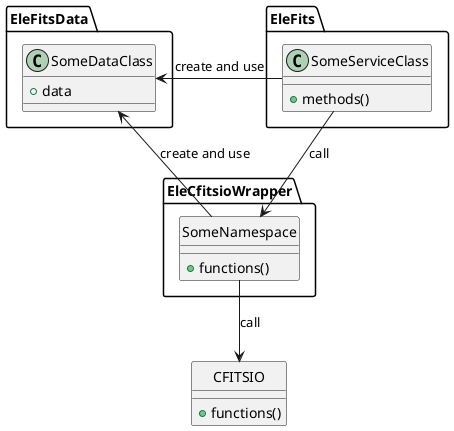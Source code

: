 @startuml
class CFITSIO {
+ functions()
}
hide CFITSIO circle
package EleCfitsioWrapper {
class SomeNamespace {
+ functions()
}
}
hide SomeNamespace circle
package EleFitsData {
class SomeDataClass {
+ data
}
}
package EleFits {
class SomeServiceClass {
+ methods()
}
}
SomeDataClass <- SomeServiceClass : create and use
SomeDataClass <-- SomeNamespace : create and use
SomeServiceClass --> SomeNamespace : call
SomeNamespace --> CFITSIO : call
@enduml
